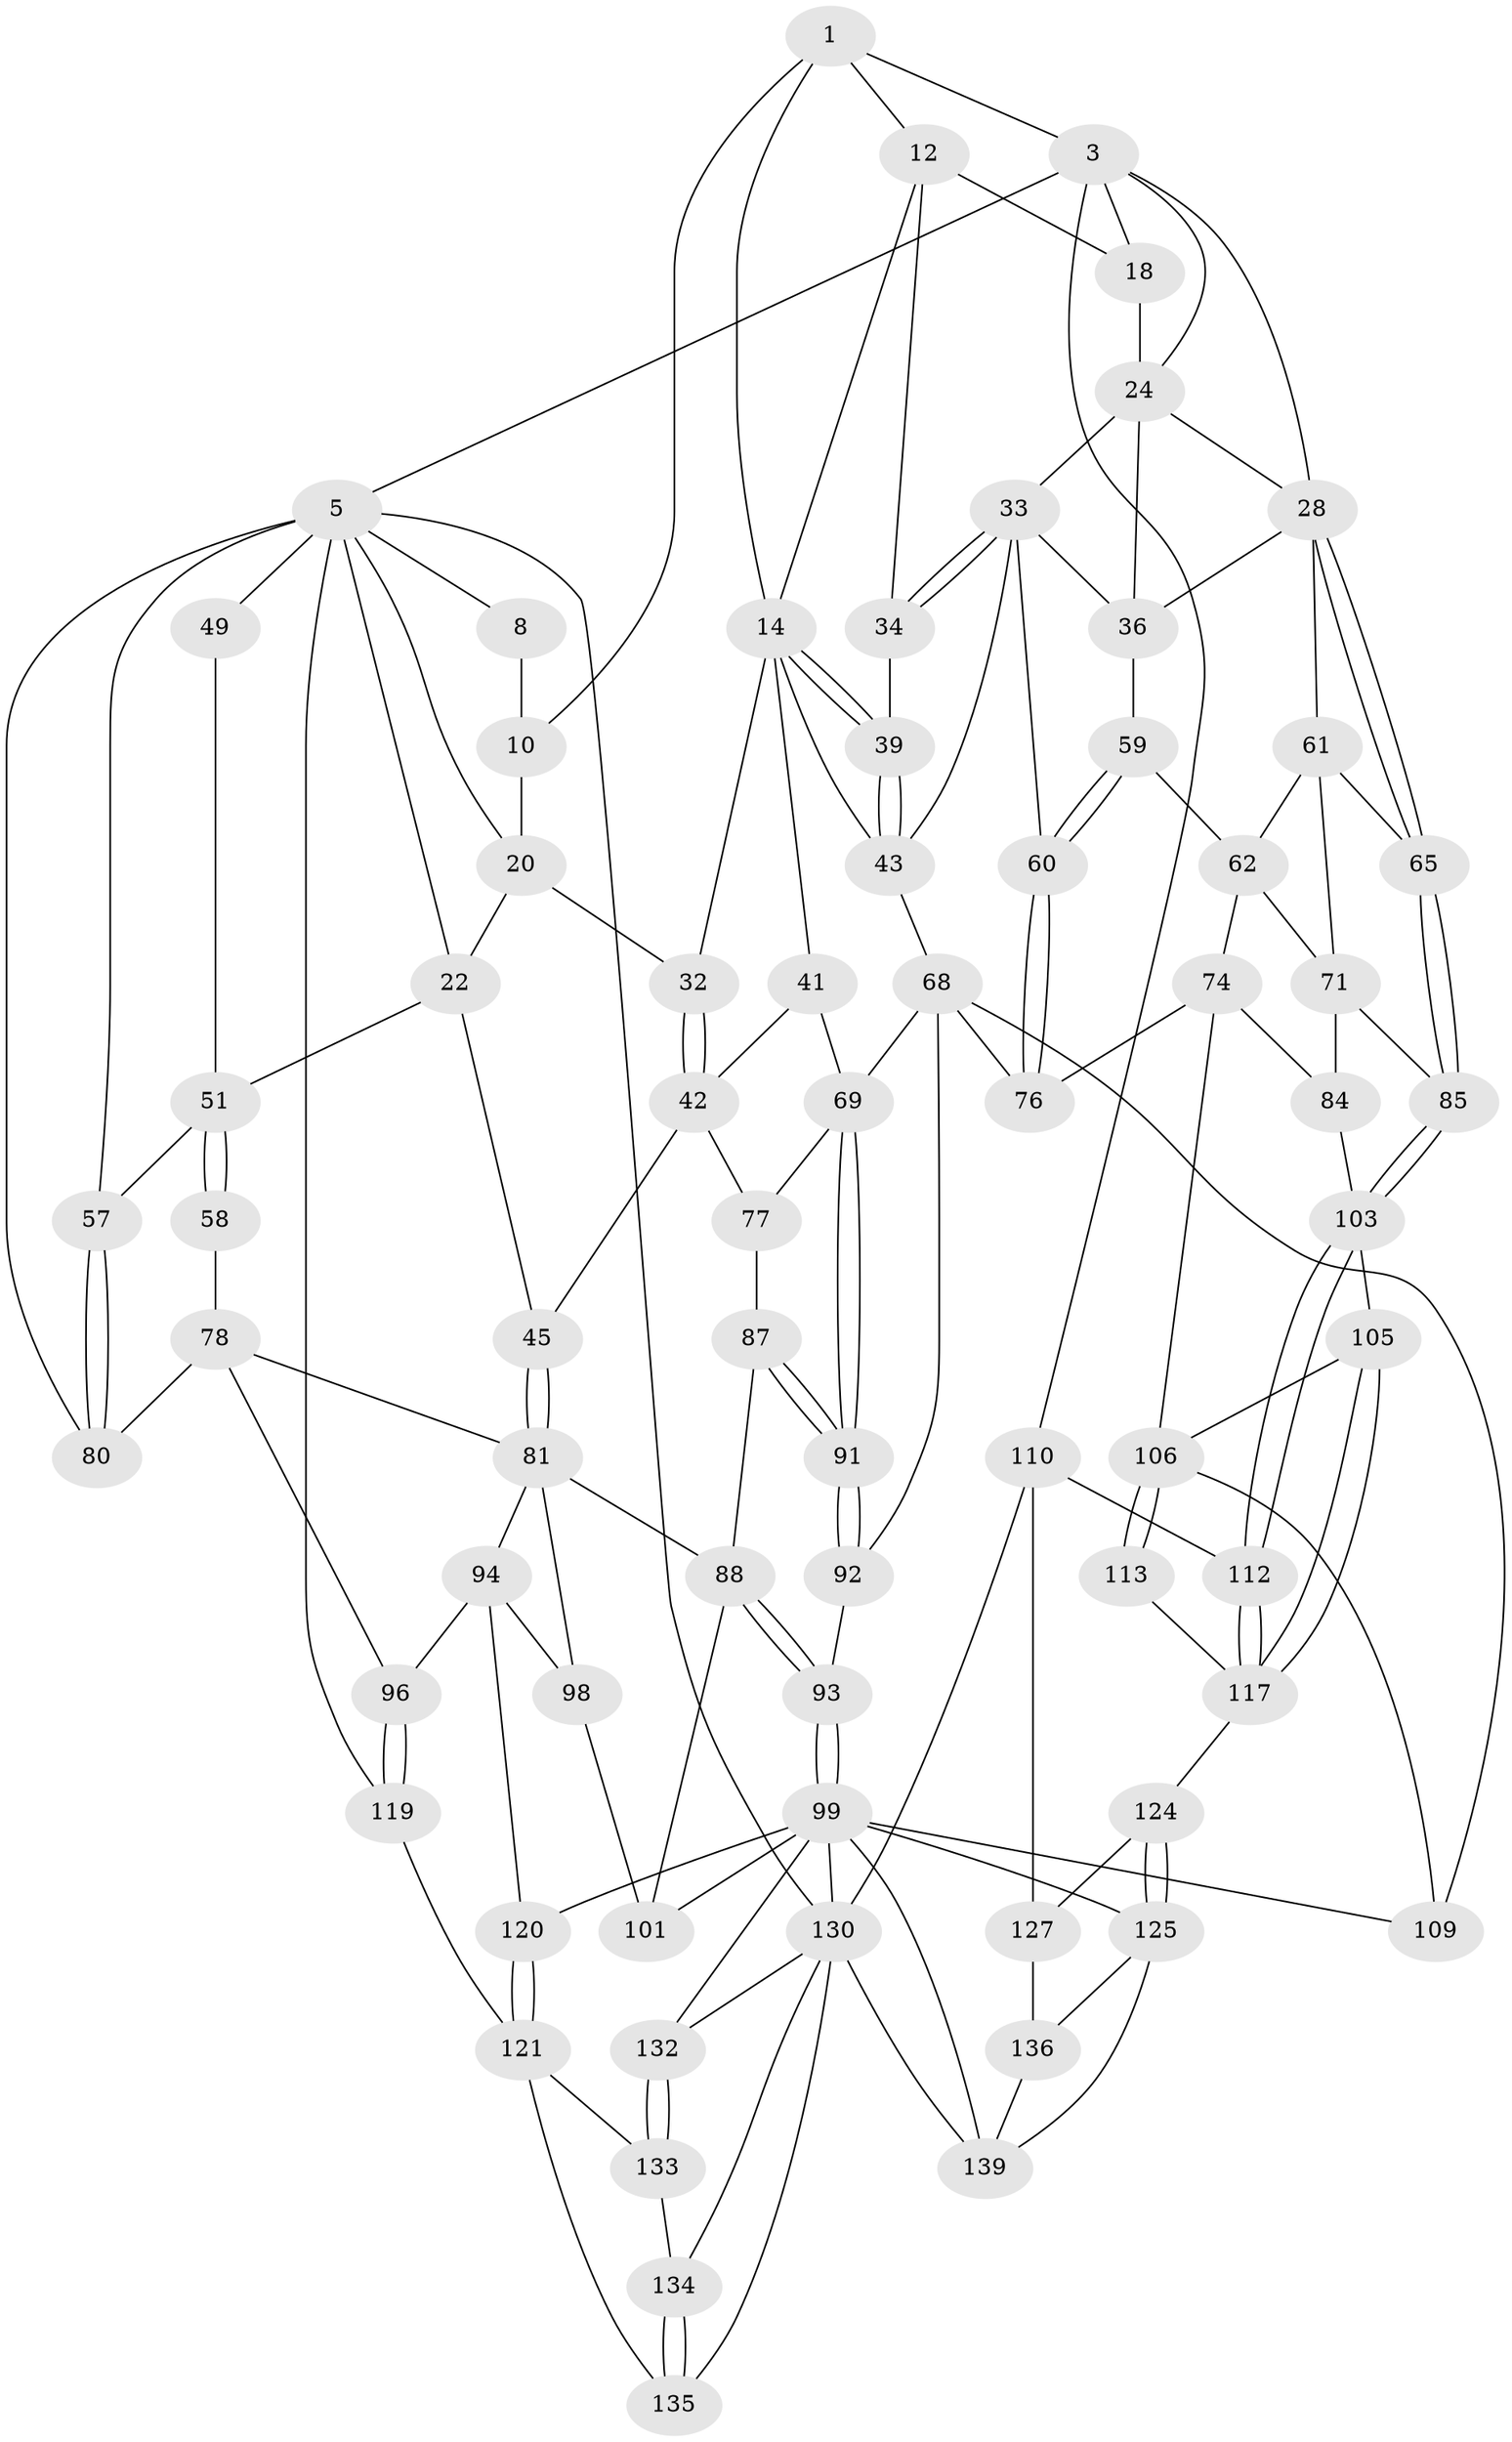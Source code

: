 // original degree distribution, {3: 0.013793103448275862, 4: 0.2482758620689655, 5: 0.5103448275862069, 6: 0.22758620689655173}
// Generated by graph-tools (version 1.1) at 2025/28/03/15/25 16:28:06]
// undirected, 72 vertices, 159 edges
graph export_dot {
graph [start="1"]
  node [color=gray90,style=filled];
  1 [pos="+0.4751488311463795+0",super="+9+2"];
  3 [pos="+0.8162654090065589+0",super="+17+4"];
  5 [pos="+0+0",super="+6+50+115"];
  8 [pos="+0.47509785930040765+0"];
  10 [pos="+0.40773795275297803+0.05454353288167182",super="+11"];
  12 [pos="+0.6095959327328634+0.05528043605745696",super="+19+13"];
  14 [pos="+0.5880195239123511+0.09033449970055096",super="+15"];
  18 [pos="+0.7651439749827295+0.002891936442020322",super="+27"];
  20 [pos="+0.24368888955597348+0",super="+21"];
  22 [pos="+0.23464927443891925+0.11348549222373502",super="+46"];
  24 [pos="+0.8185484833144813+0.012066501292880427",super="+25+30"];
  28 [pos="+1+0.09100406824105421",super="+29"];
  32 [pos="+0.44520600030063723+0.17702410257445922"];
  33 [pos="+0.7178276315585371+0.19470815871387398",super="+37"];
  34 [pos="+0.6669016838545206+0.19047500229719644",super="+38"];
  36 [pos="+0.8064111368645502+0.23949377961148",super="+48"];
  39 [pos="+0.5763516653205315+0.2618956095918833"];
  41 [pos="+0.4993360091679586+0.28338381626946224"];
  42 [pos="+0.4398881944538462+0.27029704864097664",super="+44"];
  43 [pos="+0.5636235621217429+0.27215244081005047",super="+64"];
  45 [pos="+0.3411314759569036+0.32694917642112514"];
  49 [pos="+0.12544330406933787+0.1546406008237444"];
  51 [pos="+0.2808227075293309+0.30915726646229186",super="+52"];
  57 [pos="+0+0.39791629064617523"];
  58 [pos="+0.1728682288057023+0.33146921298627646",super="+67"];
  59 [pos="+0.8654061537121891+0.31760023041514523"];
  60 [pos="+0.7666941651133645+0.3440434524267168"];
  61 [pos="+0.9235827303992856+0.29327075265831115",super="+66"];
  62 [pos="+0.8806430081398107+0.32170379221873047",super="+63"];
  65 [pos="+1+0.41312010028278445"];
  68 [pos="+0.6121852790344748+0.4296992735271446",super="+86"];
  69 [pos="+0.5766551524755545+0.44323197751450044",super="+70"];
  71 [pos="+0.9281176989882164+0.36419763037561576",super="+83+72"];
  74 [pos="+0.816987173003333+0.4544581165347211",super="+75"];
  76 [pos="+0.7805178618453065+0.4522853681799501"];
  77 [pos="+0.44852983317952444+0.40480199332174416"];
  78 [pos="+0.12301747645328323+0.4321971425063963",super="+79"];
  80 [pos="+0+0.41309899189993515"];
  81 [pos="+0.3057001095407317+0.4319257829916307",super="+82+90"];
  84 [pos="+0.8720992287680851+0.46991524243917615"];
  85 [pos="+1+0.4356225539916629"];
  87 [pos="+0.44795757974087963+0.43838365571586513"];
  88 [pos="+0.4288412946188767+0.48929165569440536",super="+89"];
  91 [pos="+0.5445128104348319+0.5076363190152056"];
  92 [pos="+0.5412318181062061+0.5175254295042286"];
  93 [pos="+0.49563281230118705+0.5437378653968543"];
  94 [pos="+0.20843315001800242+0.5712095266485557",super="+95"];
  96 [pos="+0.1394716186228547+0.6274685917459979"];
  98 [pos="+0.2838825799535894+0.5377669049042292",super="+102"];
  99 [pos="+0.4223774552487863+0.6760614076018422",super="+100+114"];
  101 [pos="+0.4126262768970828+0.6788013821996071"];
  103 [pos="+1+0.6146525316627873",super="+104"];
  105 [pos="+0.8828302015011861+0.5976621989177193"];
  106 [pos="+0.8090534827013672+0.56069490554164",super="+107"];
  109 [pos="+0.6546528773204545+0.6582322981844937"];
  110 [pos="+1+1",super="+111"];
  112 [pos="+1+0.7556785745962531"];
  113 [pos="+0.8211563239913657+0.6717936771977808"];
  117 [pos="+0.8782841116019321+0.6709773768801262",super="+118"];
  119 [pos="+0.03175659611847663+0.7883501631190655"];
  120 [pos="+0.2492759919878307+0.7010177716269343"];
  121 [pos="+0.21022171303861004+0.771633986037868",super="+122"];
  124 [pos="+0.821859845875093+0.7618175783399158"];
  125 [pos="+0.7343523640216445+0.7849783424691353",super="+138"];
  127 [pos="+0.9470922145471091+0.855821711572351",super="+128"];
  130 [pos="+0.4552820297933608+0.9853747896339253",super="+131+143"];
  132 [pos="+0.3913822570261231+0.7770996703052232"];
  133 [pos="+0.2664001330830705+0.7840004687391399"];
  134 [pos="+0.2658371524619318+0.8520965995637618"];
  135 [pos="+0.18438468104827066+0.9497864198112317"];
  136 [pos="+0.8059619478775795+0.8606249735989747",super="+137+140"];
  139 [pos="+0.6986100283849084+0.9272773294081941",super="+142"];
  1 -- 10;
  1 -- 3;
  1 -- 12;
  1 -- 14;
  3 -- 24;
  3 -- 18;
  3 -- 28;
  3 -- 5;
  3 -- 110;
  5 -- 49 [weight=2];
  5 -- 20;
  5 -- 22;
  5 -- 8;
  5 -- 57;
  5 -- 80;
  5 -- 130;
  5 -- 119;
  8 -- 10;
  10 -- 20 [weight=2];
  12 -- 18 [weight=2];
  12 -- 34;
  12 -- 14;
  14 -- 39;
  14 -- 39;
  14 -- 32;
  14 -- 41;
  14 -- 43;
  18 -- 24;
  20 -- 32;
  20 -- 22;
  22 -- 51;
  22 -- 45;
  24 -- 33;
  24 -- 28;
  24 -- 36;
  28 -- 65;
  28 -- 65;
  28 -- 61;
  28 -- 36;
  32 -- 42;
  32 -- 42;
  33 -- 34 [weight=2];
  33 -- 34;
  33 -- 36;
  33 -- 43;
  33 -- 60;
  34 -- 39;
  36 -- 59;
  39 -- 43;
  39 -- 43;
  41 -- 42;
  41 -- 69;
  42 -- 45;
  42 -- 77;
  43 -- 68;
  45 -- 81;
  45 -- 81;
  49 -- 51;
  51 -- 58 [weight=3];
  51 -- 58;
  51 -- 57;
  57 -- 80;
  57 -- 80;
  58 -- 78;
  59 -- 60;
  59 -- 60;
  59 -- 62;
  60 -- 76;
  60 -- 76;
  61 -- 62;
  61 -- 65;
  61 -- 71;
  62 -- 74;
  62 -- 71 [weight=2];
  65 -- 85;
  65 -- 85;
  68 -- 69;
  68 -- 109;
  68 -- 92;
  68 -- 76;
  69 -- 91;
  69 -- 91;
  69 -- 77;
  71 -- 84;
  71 -- 85;
  74 -- 84;
  74 -- 76;
  74 -- 106;
  77 -- 87;
  78 -- 81;
  78 -- 80;
  78 -- 96;
  81 -- 94;
  81 -- 88;
  81 -- 98;
  84 -- 103;
  85 -- 103;
  85 -- 103;
  87 -- 88;
  87 -- 91;
  87 -- 91;
  88 -- 93;
  88 -- 93;
  88 -- 101;
  91 -- 92;
  91 -- 92;
  92 -- 93;
  93 -- 99;
  93 -- 99;
  94 -- 98 [weight=2];
  94 -- 96;
  94 -- 120;
  96 -- 119;
  96 -- 119;
  98 -- 101;
  99 -- 120;
  99 -- 132;
  99 -- 101;
  99 -- 130;
  99 -- 125;
  99 -- 139;
  99 -- 109;
  103 -- 112;
  103 -- 112;
  103 -- 105;
  105 -- 106;
  105 -- 117;
  105 -- 117;
  106 -- 113 [weight=2];
  106 -- 113;
  106 -- 109;
  110 -- 112;
  110 -- 127;
  110 -- 130 [weight=2];
  112 -- 117;
  112 -- 117;
  113 -- 117;
  117 -- 124;
  119 -- 121;
  120 -- 121;
  120 -- 121;
  121 -- 133;
  121 -- 135;
  124 -- 125;
  124 -- 125;
  124 -- 127;
  125 -- 136;
  125 -- 139;
  127 -- 136 [weight=2];
  130 -- 132;
  130 -- 134;
  130 -- 135;
  130 -- 139;
  132 -- 133;
  132 -- 133;
  133 -- 134;
  134 -- 135;
  134 -- 135;
  136 -- 139;
}
